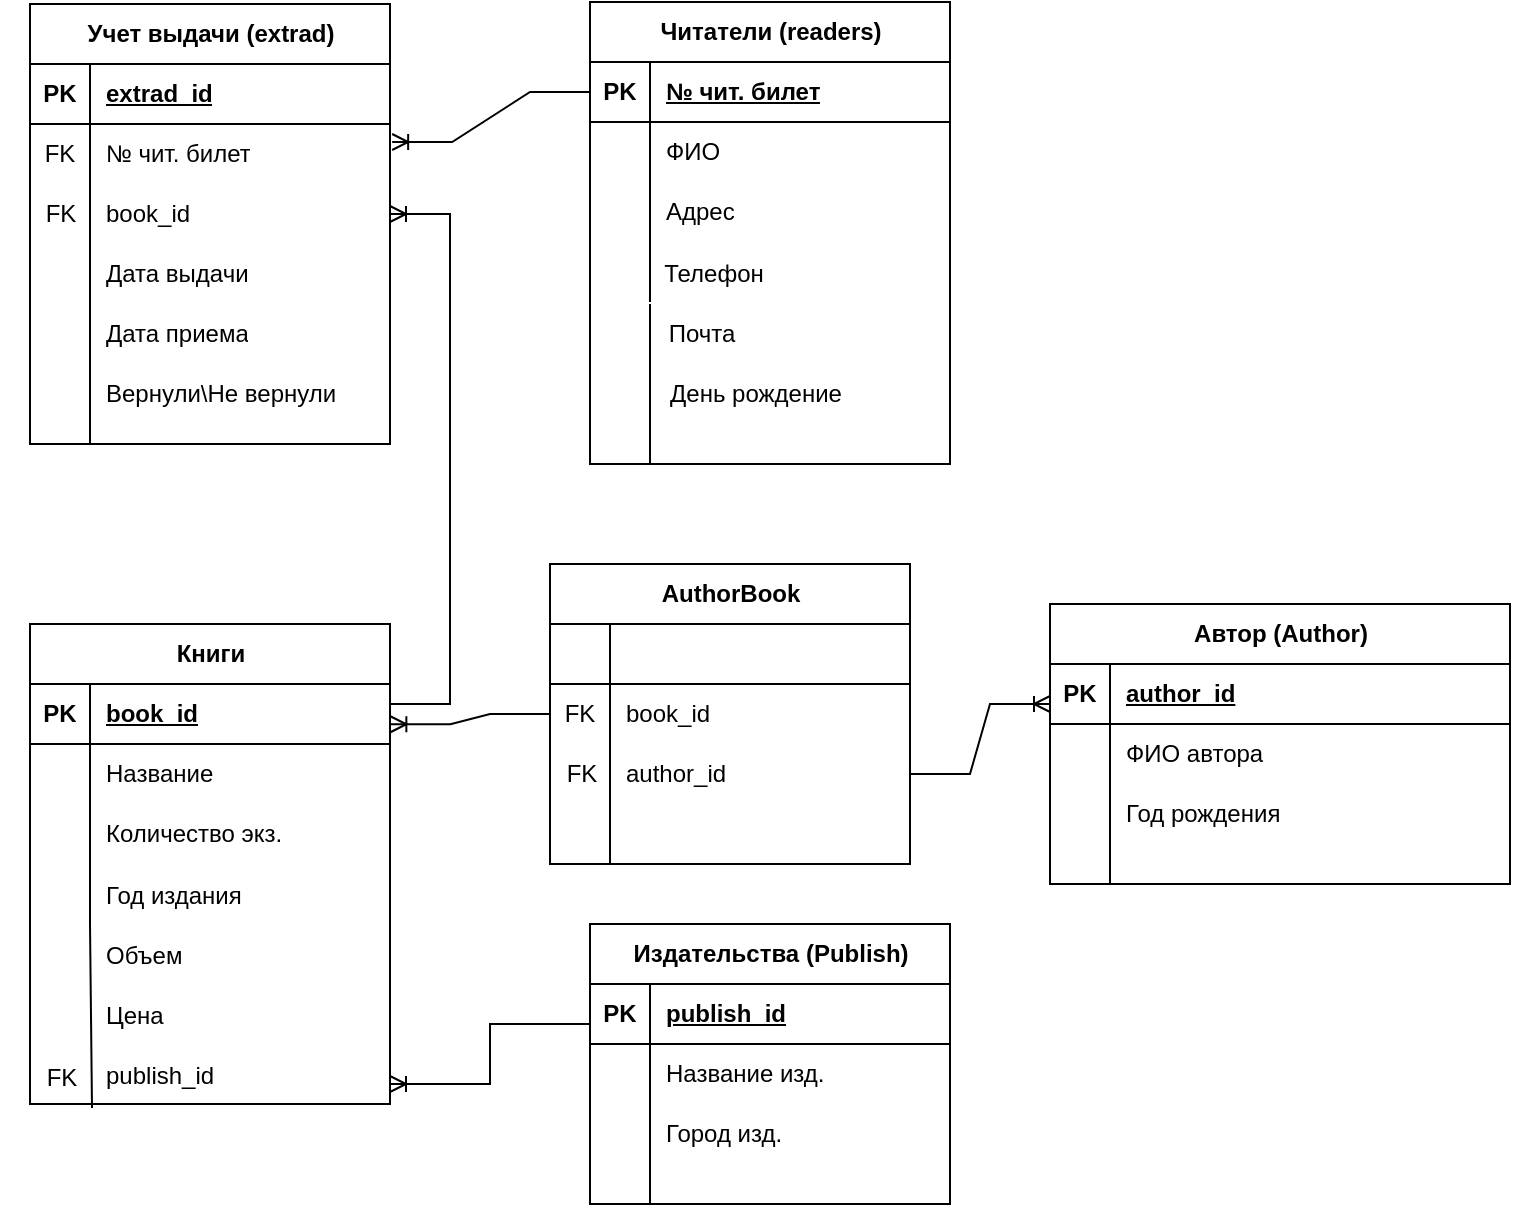 <mxfile version="21.7.5" type="device">
  <diagram name="Страница — 1" id="C-OL06P7wiuilAWbBv1B">
    <mxGraphModel dx="1395" dy="659" grid="1" gridSize="10" guides="1" tooltips="1" connect="1" arrows="1" fold="1" page="1" pageScale="1" pageWidth="827" pageHeight="1169" math="0" shadow="0">
      <root>
        <mxCell id="0" />
        <mxCell id="1" parent="0" />
        <mxCell id="KnlwMleKlXEj3-79NeKB-1" value="Читатели (readers)" style="shape=table;startSize=30;container=1;collapsible=1;childLayout=tableLayout;fixedRows=1;rowLines=0;fontStyle=1;align=center;resizeLast=1;html=1;" parent="1" vertex="1">
          <mxGeometry x="360" y="49" width="180" height="231" as="geometry">
            <mxRectangle x="40" y="40" width="100" height="30" as="alternateBounds" />
          </mxGeometry>
        </mxCell>
        <mxCell id="KnlwMleKlXEj3-79NeKB-2" value="" style="shape=tableRow;horizontal=0;startSize=0;swimlaneHead=0;swimlaneBody=0;fillColor=none;collapsible=0;dropTarget=0;points=[[0,0.5],[1,0.5]];portConstraint=eastwest;top=0;left=0;right=0;bottom=1;" parent="KnlwMleKlXEj3-79NeKB-1" vertex="1">
          <mxGeometry y="30" width="180" height="30" as="geometry" />
        </mxCell>
        <mxCell id="KnlwMleKlXEj3-79NeKB-3" value="PK" style="shape=partialRectangle;connectable=0;fillColor=none;top=0;left=0;bottom=0;right=0;fontStyle=1;overflow=hidden;whiteSpace=wrap;html=1;" parent="KnlwMleKlXEj3-79NeKB-2" vertex="1">
          <mxGeometry width="30" height="30" as="geometry">
            <mxRectangle width="30" height="30" as="alternateBounds" />
          </mxGeometry>
        </mxCell>
        <mxCell id="KnlwMleKlXEj3-79NeKB-4" value="№ чит. билет" style="shape=partialRectangle;connectable=0;fillColor=none;top=0;left=0;bottom=0;right=0;align=left;spacingLeft=6;fontStyle=5;overflow=hidden;whiteSpace=wrap;html=1;" parent="KnlwMleKlXEj3-79NeKB-2" vertex="1">
          <mxGeometry x="30" width="150" height="30" as="geometry">
            <mxRectangle width="150" height="30" as="alternateBounds" />
          </mxGeometry>
        </mxCell>
        <mxCell id="KnlwMleKlXEj3-79NeKB-8" value="" style="shape=tableRow;horizontal=0;startSize=0;swimlaneHead=0;swimlaneBody=0;fillColor=none;collapsible=0;dropTarget=0;points=[[0,0.5],[1,0.5]];portConstraint=eastwest;top=0;left=0;right=0;bottom=0;" parent="KnlwMleKlXEj3-79NeKB-1" vertex="1">
          <mxGeometry y="60" width="180" height="30" as="geometry" />
        </mxCell>
        <mxCell id="KnlwMleKlXEj3-79NeKB-9" value="" style="shape=partialRectangle;connectable=0;fillColor=none;top=0;left=0;bottom=0;right=0;editable=1;overflow=hidden;whiteSpace=wrap;html=1;" parent="KnlwMleKlXEj3-79NeKB-8" vertex="1">
          <mxGeometry width="30" height="30" as="geometry">
            <mxRectangle width="30" height="30" as="alternateBounds" />
          </mxGeometry>
        </mxCell>
        <mxCell id="KnlwMleKlXEj3-79NeKB-10" value="ФИО" style="shape=partialRectangle;connectable=0;fillColor=none;top=0;left=0;bottom=0;right=0;align=left;spacingLeft=6;overflow=hidden;whiteSpace=wrap;html=1;" parent="KnlwMleKlXEj3-79NeKB-8" vertex="1">
          <mxGeometry x="30" width="150" height="30" as="geometry">
            <mxRectangle width="150" height="30" as="alternateBounds" />
          </mxGeometry>
        </mxCell>
        <mxCell id="KnlwMleKlXEj3-79NeKB-11" value="" style="shape=tableRow;horizontal=0;startSize=0;swimlaneHead=0;swimlaneBody=0;fillColor=none;collapsible=0;dropTarget=0;points=[[0,0.5],[1,0.5]];portConstraint=eastwest;top=0;left=0;right=0;bottom=0;" parent="KnlwMleKlXEj3-79NeKB-1" vertex="1">
          <mxGeometry y="90" width="180" height="30" as="geometry" />
        </mxCell>
        <mxCell id="KnlwMleKlXEj3-79NeKB-12" value="" style="shape=partialRectangle;connectable=0;fillColor=none;top=0;left=0;bottom=0;right=0;editable=1;overflow=hidden;whiteSpace=wrap;html=1;" parent="KnlwMleKlXEj3-79NeKB-11" vertex="1">
          <mxGeometry width="30" height="30" as="geometry">
            <mxRectangle width="30" height="30" as="alternateBounds" />
          </mxGeometry>
        </mxCell>
        <mxCell id="KnlwMleKlXEj3-79NeKB-13" value="Адрес" style="shape=partialRectangle;connectable=0;fillColor=none;top=0;left=0;bottom=0;right=0;align=left;spacingLeft=6;overflow=hidden;whiteSpace=wrap;html=1;" parent="KnlwMleKlXEj3-79NeKB-11" vertex="1">
          <mxGeometry x="30" width="150" height="30" as="geometry">
            <mxRectangle width="150" height="30" as="alternateBounds" />
          </mxGeometry>
        </mxCell>
        <mxCell id="KnlwMleKlXEj3-79NeKB-5" value="" style="shape=tableRow;horizontal=0;startSize=0;swimlaneHead=0;swimlaneBody=0;fillColor=none;collapsible=0;dropTarget=0;points=[[0,0.5],[1,0.5]];portConstraint=eastwest;top=0;left=0;right=0;bottom=0;" parent="KnlwMleKlXEj3-79NeKB-1" vertex="1">
          <mxGeometry y="120" width="180" height="30" as="geometry" />
        </mxCell>
        <mxCell id="KnlwMleKlXEj3-79NeKB-6" value="" style="shape=partialRectangle;connectable=0;fillColor=none;top=0;left=0;bottom=0;right=0;editable=1;overflow=hidden;whiteSpace=wrap;html=1;" parent="KnlwMleKlXEj3-79NeKB-5" vertex="1">
          <mxGeometry width="30" height="30" as="geometry">
            <mxRectangle width="30" height="30" as="alternateBounds" />
          </mxGeometry>
        </mxCell>
        <mxCell id="KnlwMleKlXEj3-79NeKB-7" value="" style="shape=partialRectangle;connectable=0;fillColor=none;top=0;left=0;bottom=0;right=0;align=left;spacingLeft=6;overflow=hidden;whiteSpace=wrap;html=1;" parent="KnlwMleKlXEj3-79NeKB-5" vertex="1">
          <mxGeometry x="30" width="150" height="30" as="geometry">
            <mxRectangle width="150" height="30" as="alternateBounds" />
          </mxGeometry>
        </mxCell>
        <mxCell id="KnlwMleKlXEj3-79NeKB-14" value="Книги" style="shape=table;startSize=30;container=1;collapsible=1;childLayout=tableLayout;fixedRows=1;rowLines=0;fontStyle=1;align=center;resizeLast=1;html=1;" parent="1" vertex="1">
          <mxGeometry x="80" y="360" width="180" height="240" as="geometry">
            <mxRectangle x="350" y="40" width="70" height="30" as="alternateBounds" />
          </mxGeometry>
        </mxCell>
        <mxCell id="KnlwMleKlXEj3-79NeKB-15" value="" style="shape=tableRow;horizontal=0;startSize=0;swimlaneHead=0;swimlaneBody=0;fillColor=none;collapsible=0;dropTarget=0;points=[[0,0.5],[1,0.5]];portConstraint=eastwest;top=0;left=0;right=0;bottom=1;" parent="KnlwMleKlXEj3-79NeKB-14" vertex="1">
          <mxGeometry y="30" width="180" height="30" as="geometry" />
        </mxCell>
        <mxCell id="KnlwMleKlXEj3-79NeKB-16" value="PK" style="shape=partialRectangle;connectable=0;fillColor=none;top=0;left=0;bottom=0;right=0;fontStyle=1;overflow=hidden;whiteSpace=wrap;html=1;" parent="KnlwMleKlXEj3-79NeKB-15" vertex="1">
          <mxGeometry width="30" height="30" as="geometry">
            <mxRectangle width="30" height="30" as="alternateBounds" />
          </mxGeometry>
        </mxCell>
        <mxCell id="KnlwMleKlXEj3-79NeKB-17" value="book_id" style="shape=partialRectangle;connectable=0;fillColor=none;top=0;left=0;bottom=0;right=0;align=left;spacingLeft=6;fontStyle=5;overflow=hidden;whiteSpace=wrap;html=1;" parent="KnlwMleKlXEj3-79NeKB-15" vertex="1">
          <mxGeometry x="30" width="150" height="30" as="geometry">
            <mxRectangle width="150" height="30" as="alternateBounds" />
          </mxGeometry>
        </mxCell>
        <mxCell id="KnlwMleKlXEj3-79NeKB-21" value="" style="shape=tableRow;horizontal=0;startSize=0;swimlaneHead=0;swimlaneBody=0;fillColor=none;collapsible=0;dropTarget=0;points=[[0,0.5],[1,0.5]];portConstraint=eastwest;top=0;left=0;right=0;bottom=0;" parent="KnlwMleKlXEj3-79NeKB-14" vertex="1">
          <mxGeometry y="60" width="180" height="30" as="geometry" />
        </mxCell>
        <mxCell id="KnlwMleKlXEj3-79NeKB-22" value="" style="shape=partialRectangle;connectable=0;fillColor=none;top=0;left=0;bottom=0;right=0;editable=1;overflow=hidden;whiteSpace=wrap;html=1;" parent="KnlwMleKlXEj3-79NeKB-21" vertex="1">
          <mxGeometry width="30" height="30" as="geometry">
            <mxRectangle width="30" height="30" as="alternateBounds" />
          </mxGeometry>
        </mxCell>
        <mxCell id="KnlwMleKlXEj3-79NeKB-23" value="Название" style="shape=partialRectangle;connectable=0;fillColor=none;top=0;left=0;bottom=0;right=0;align=left;spacingLeft=6;overflow=hidden;whiteSpace=wrap;html=1;" parent="KnlwMleKlXEj3-79NeKB-21" vertex="1">
          <mxGeometry x="30" width="150" height="30" as="geometry">
            <mxRectangle width="150" height="30" as="alternateBounds" />
          </mxGeometry>
        </mxCell>
        <mxCell id="KnlwMleKlXEj3-79NeKB-18" value="" style="shape=tableRow;horizontal=0;startSize=0;swimlaneHead=0;swimlaneBody=0;fillColor=none;collapsible=0;dropTarget=0;points=[[0,0.5],[1,0.5]];portConstraint=eastwest;top=0;left=0;right=0;bottom=0;" parent="KnlwMleKlXEj3-79NeKB-14" vertex="1">
          <mxGeometry y="90" width="180" height="30" as="geometry" />
        </mxCell>
        <mxCell id="KnlwMleKlXEj3-79NeKB-19" value="" style="shape=partialRectangle;connectable=0;fillColor=none;top=0;left=0;bottom=0;right=0;editable=1;overflow=hidden;whiteSpace=wrap;html=1;" parent="KnlwMleKlXEj3-79NeKB-18" vertex="1">
          <mxGeometry width="30" height="30" as="geometry">
            <mxRectangle width="30" height="30" as="alternateBounds" />
          </mxGeometry>
        </mxCell>
        <mxCell id="KnlwMleKlXEj3-79NeKB-20" value="" style="shape=partialRectangle;connectable=0;fillColor=none;top=0;left=0;bottom=0;right=0;align=left;spacingLeft=6;overflow=hidden;whiteSpace=wrap;html=1;" parent="KnlwMleKlXEj3-79NeKB-18" vertex="1">
          <mxGeometry x="30" width="150" height="30" as="geometry">
            <mxRectangle width="150" height="30" as="alternateBounds" />
          </mxGeometry>
        </mxCell>
        <mxCell id="KnlwMleKlXEj3-79NeKB-24" value="" style="shape=tableRow;horizontal=0;startSize=0;swimlaneHead=0;swimlaneBody=0;fillColor=none;collapsible=0;dropTarget=0;points=[[0,0.5],[1,0.5]];portConstraint=eastwest;top=0;left=0;right=0;bottom=0;" parent="KnlwMleKlXEj3-79NeKB-14" vertex="1">
          <mxGeometry y="120" width="180" height="30" as="geometry" />
        </mxCell>
        <mxCell id="KnlwMleKlXEj3-79NeKB-25" value="" style="shape=partialRectangle;connectable=0;fillColor=none;top=0;left=0;bottom=0;right=0;editable=1;overflow=hidden;whiteSpace=wrap;html=1;" parent="KnlwMleKlXEj3-79NeKB-24" vertex="1">
          <mxGeometry width="30" height="30" as="geometry">
            <mxRectangle width="30" height="30" as="alternateBounds" />
          </mxGeometry>
        </mxCell>
        <mxCell id="KnlwMleKlXEj3-79NeKB-26" value="" style="shape=partialRectangle;connectable=0;fillColor=none;top=0;left=0;bottom=0;right=0;align=left;spacingLeft=6;overflow=hidden;whiteSpace=wrap;html=1;" parent="KnlwMleKlXEj3-79NeKB-24" vertex="1">
          <mxGeometry x="30" width="150" height="30" as="geometry">
            <mxRectangle width="150" height="30" as="alternateBounds" />
          </mxGeometry>
        </mxCell>
        <mxCell id="KnlwMleKlXEj3-79NeKB-27" value="Издательства (Publish)" style="shape=table;startSize=30;container=1;collapsible=1;childLayout=tableLayout;fixedRows=1;rowLines=0;fontStyle=1;align=center;resizeLast=1;html=1;" parent="1" vertex="1">
          <mxGeometry x="360" y="510" width="180" height="140" as="geometry">
            <mxRectangle x="620" y="40" width="120" height="30" as="alternateBounds" />
          </mxGeometry>
        </mxCell>
        <mxCell id="KnlwMleKlXEj3-79NeKB-28" value="" style="shape=tableRow;horizontal=0;startSize=0;swimlaneHead=0;swimlaneBody=0;fillColor=none;collapsible=0;dropTarget=0;points=[[0,0.5],[1,0.5]];portConstraint=eastwest;top=0;left=0;right=0;bottom=1;" parent="KnlwMleKlXEj3-79NeKB-27" vertex="1">
          <mxGeometry y="30" width="180" height="30" as="geometry" />
        </mxCell>
        <mxCell id="KnlwMleKlXEj3-79NeKB-29" value="PK" style="shape=partialRectangle;connectable=0;fillColor=none;top=0;left=0;bottom=0;right=0;fontStyle=1;overflow=hidden;whiteSpace=wrap;html=1;" parent="KnlwMleKlXEj3-79NeKB-28" vertex="1">
          <mxGeometry width="30" height="30" as="geometry">
            <mxRectangle width="30" height="30" as="alternateBounds" />
          </mxGeometry>
        </mxCell>
        <mxCell id="KnlwMleKlXEj3-79NeKB-30" value="publish_id" style="shape=partialRectangle;connectable=0;fillColor=none;top=0;left=0;bottom=0;right=0;align=left;spacingLeft=6;fontStyle=5;overflow=hidden;whiteSpace=wrap;html=1;" parent="KnlwMleKlXEj3-79NeKB-28" vertex="1">
          <mxGeometry x="30" width="150" height="30" as="geometry">
            <mxRectangle width="150" height="30" as="alternateBounds" />
          </mxGeometry>
        </mxCell>
        <mxCell id="KnlwMleKlXEj3-79NeKB-31" value="" style="shape=tableRow;horizontal=0;startSize=0;swimlaneHead=0;swimlaneBody=0;fillColor=none;collapsible=0;dropTarget=0;points=[[0,0.5],[1,0.5]];portConstraint=eastwest;top=0;left=0;right=0;bottom=0;" parent="KnlwMleKlXEj3-79NeKB-27" vertex="1">
          <mxGeometry y="60" width="180" height="30" as="geometry" />
        </mxCell>
        <mxCell id="KnlwMleKlXEj3-79NeKB-32" value="" style="shape=partialRectangle;connectable=0;fillColor=none;top=0;left=0;bottom=0;right=0;editable=1;overflow=hidden;whiteSpace=wrap;html=1;" parent="KnlwMleKlXEj3-79NeKB-31" vertex="1">
          <mxGeometry width="30" height="30" as="geometry">
            <mxRectangle width="30" height="30" as="alternateBounds" />
          </mxGeometry>
        </mxCell>
        <mxCell id="KnlwMleKlXEj3-79NeKB-33" value="Название изд." style="shape=partialRectangle;connectable=0;fillColor=none;top=0;left=0;bottom=0;right=0;align=left;spacingLeft=6;overflow=hidden;whiteSpace=wrap;html=1;" parent="KnlwMleKlXEj3-79NeKB-31" vertex="1">
          <mxGeometry x="30" width="150" height="30" as="geometry">
            <mxRectangle width="150" height="30" as="alternateBounds" />
          </mxGeometry>
        </mxCell>
        <mxCell id="KnlwMleKlXEj3-79NeKB-34" value="" style="shape=tableRow;horizontal=0;startSize=0;swimlaneHead=0;swimlaneBody=0;fillColor=none;collapsible=0;dropTarget=0;points=[[0,0.5],[1,0.5]];portConstraint=eastwest;top=0;left=0;right=0;bottom=0;" parent="KnlwMleKlXEj3-79NeKB-27" vertex="1">
          <mxGeometry y="90" width="180" height="30" as="geometry" />
        </mxCell>
        <mxCell id="KnlwMleKlXEj3-79NeKB-35" value="" style="shape=partialRectangle;connectable=0;fillColor=none;top=0;left=0;bottom=0;right=0;editable=1;overflow=hidden;whiteSpace=wrap;html=1;" parent="KnlwMleKlXEj3-79NeKB-34" vertex="1">
          <mxGeometry width="30" height="30" as="geometry">
            <mxRectangle width="30" height="30" as="alternateBounds" />
          </mxGeometry>
        </mxCell>
        <mxCell id="KnlwMleKlXEj3-79NeKB-36" value="Город изд." style="shape=partialRectangle;connectable=0;fillColor=none;top=0;left=0;bottom=0;right=0;align=left;spacingLeft=6;overflow=hidden;whiteSpace=wrap;html=1;" parent="KnlwMleKlXEj3-79NeKB-34" vertex="1">
          <mxGeometry x="30" width="150" height="30" as="geometry">
            <mxRectangle width="150" height="30" as="alternateBounds" />
          </mxGeometry>
        </mxCell>
        <mxCell id="KnlwMleKlXEj3-79NeKB-37" value="" style="shape=tableRow;horizontal=0;startSize=0;swimlaneHead=0;swimlaneBody=0;fillColor=none;collapsible=0;dropTarget=0;points=[[0,0.5],[1,0.5]];portConstraint=eastwest;top=0;left=0;right=0;bottom=0;" parent="KnlwMleKlXEj3-79NeKB-27" vertex="1">
          <mxGeometry y="120" width="180" height="20" as="geometry" />
        </mxCell>
        <mxCell id="KnlwMleKlXEj3-79NeKB-38" value="" style="shape=partialRectangle;connectable=0;fillColor=none;top=0;left=0;bottom=0;right=0;editable=1;overflow=hidden;whiteSpace=wrap;html=1;" parent="KnlwMleKlXEj3-79NeKB-37" vertex="1">
          <mxGeometry width="30" height="20" as="geometry">
            <mxRectangle width="30" height="20" as="alternateBounds" />
          </mxGeometry>
        </mxCell>
        <mxCell id="KnlwMleKlXEj3-79NeKB-39" value="" style="shape=partialRectangle;connectable=0;fillColor=none;top=0;left=0;bottom=0;right=0;align=left;spacingLeft=6;overflow=hidden;whiteSpace=wrap;html=1;" parent="KnlwMleKlXEj3-79NeKB-37" vertex="1">
          <mxGeometry x="30" width="150" height="20" as="geometry">
            <mxRectangle width="150" height="20" as="alternateBounds" />
          </mxGeometry>
        </mxCell>
        <mxCell id="KnlwMleKlXEj3-79NeKB-40" value="Телефон" style="text;html=1;strokeColor=none;fillColor=none;align=center;verticalAlign=middle;whiteSpace=wrap;rounded=0;" parent="1" vertex="1">
          <mxGeometry x="392" y="170" width="60" height="30" as="geometry" />
        </mxCell>
        <mxCell id="KnlwMleKlXEj3-79NeKB-42" value="" style="endArrow=none;html=1;rounded=0;entryX=0;entryY=0;entryDx=0;entryDy=0;" parent="1" edge="1">
          <mxGeometry width="50" height="50" relative="1" as="geometry">
            <mxPoint x="390" y="280" as="sourcePoint" />
            <mxPoint x="390" y="200" as="targetPoint" />
          </mxGeometry>
        </mxCell>
        <mxCell id="KnlwMleKlXEj3-79NeKB-43" value="Год издания" style="shape=partialRectangle;connectable=0;fillColor=none;top=0;left=0;bottom=0;right=0;align=left;spacingLeft=6;overflow=hidden;whiteSpace=wrap;html=1;" parent="1" vertex="1">
          <mxGeometry x="110" y="481" width="150" height="30" as="geometry">
            <mxRectangle width="150" height="30" as="alternateBounds" />
          </mxGeometry>
        </mxCell>
        <mxCell id="KnlwMleKlXEj3-79NeKB-44" value="Объем" style="shape=partialRectangle;connectable=0;fillColor=none;top=0;left=0;bottom=0;right=0;align=left;spacingLeft=6;overflow=hidden;whiteSpace=wrap;html=1;" parent="1" vertex="1">
          <mxGeometry x="110" y="511" width="150" height="30" as="geometry">
            <mxRectangle width="150" height="30" as="alternateBounds" />
          </mxGeometry>
        </mxCell>
        <mxCell id="KnlwMleKlXEj3-79NeKB-45" value="Цена" style="shape=partialRectangle;connectable=0;fillColor=none;top=0;left=0;bottom=0;right=0;align=left;spacingLeft=6;overflow=hidden;whiteSpace=wrap;html=1;" parent="1" vertex="1">
          <mxGeometry x="110" y="541" width="150" height="30" as="geometry">
            <mxRectangle width="150" height="30" as="alternateBounds" />
          </mxGeometry>
        </mxCell>
        <mxCell id="KnlwMleKlXEj3-79NeKB-46" value="Количество экз." style="shape=partialRectangle;connectable=0;fillColor=none;top=0;left=0;bottom=0;right=0;align=left;spacingLeft=6;overflow=hidden;whiteSpace=wrap;html=1;" parent="1" vertex="1">
          <mxGeometry x="110" y="450" width="150" height="30" as="geometry">
            <mxRectangle width="150" height="30" as="alternateBounds" />
          </mxGeometry>
        </mxCell>
        <mxCell id="KnlwMleKlXEj3-79NeKB-47" value="" style="endArrow=none;html=1;rounded=0;exitX=0.75;exitY=1;exitDx=0;exitDy=0;" parent="1" edge="1" source="Z2ScdAVIzCzeAUfe-y8U-25">
          <mxGeometry width="50" height="50" relative="1" as="geometry">
            <mxPoint x="110" y="640" as="sourcePoint" />
            <mxPoint x="110" y="510" as="targetPoint" />
          </mxGeometry>
        </mxCell>
        <mxCell id="Z2ScdAVIzCzeAUfe-y8U-1" value="Учет выдачи (extrad)" style="shape=table;startSize=30;container=1;collapsible=1;childLayout=tableLayout;fixedRows=1;rowLines=0;fontStyle=1;align=center;resizeLast=1;html=1;" parent="1" vertex="1">
          <mxGeometry x="80" y="50" width="180" height="220" as="geometry" />
        </mxCell>
        <mxCell id="Z2ScdAVIzCzeAUfe-y8U-2" value="" style="shape=tableRow;horizontal=0;startSize=0;swimlaneHead=0;swimlaneBody=0;fillColor=none;collapsible=0;dropTarget=0;points=[[0,0.5],[1,0.5]];portConstraint=eastwest;top=0;left=0;right=0;bottom=1;" parent="Z2ScdAVIzCzeAUfe-y8U-1" vertex="1">
          <mxGeometry y="30" width="180" height="30" as="geometry" />
        </mxCell>
        <mxCell id="Z2ScdAVIzCzeAUfe-y8U-3" value="PK" style="shape=partialRectangle;connectable=0;fillColor=none;top=0;left=0;bottom=0;right=0;fontStyle=1;overflow=hidden;whiteSpace=wrap;html=1;" parent="Z2ScdAVIzCzeAUfe-y8U-2" vertex="1">
          <mxGeometry width="30" height="30" as="geometry">
            <mxRectangle width="30" height="30" as="alternateBounds" />
          </mxGeometry>
        </mxCell>
        <mxCell id="Z2ScdAVIzCzeAUfe-y8U-4" value="extrad_id" style="shape=partialRectangle;connectable=0;fillColor=none;top=0;left=0;bottom=0;right=0;align=left;spacingLeft=6;fontStyle=5;overflow=hidden;whiteSpace=wrap;html=1;" parent="Z2ScdAVIzCzeAUfe-y8U-2" vertex="1">
          <mxGeometry x="30" width="150" height="30" as="geometry">
            <mxRectangle width="150" height="30" as="alternateBounds" />
          </mxGeometry>
        </mxCell>
        <mxCell id="Z2ScdAVIzCzeAUfe-y8U-5" value="" style="shape=tableRow;horizontal=0;startSize=0;swimlaneHead=0;swimlaneBody=0;fillColor=none;collapsible=0;dropTarget=0;points=[[0,0.5],[1,0.5]];portConstraint=eastwest;top=0;left=0;right=0;bottom=0;" parent="Z2ScdAVIzCzeAUfe-y8U-1" vertex="1">
          <mxGeometry y="60" width="180" height="30" as="geometry" />
        </mxCell>
        <mxCell id="Z2ScdAVIzCzeAUfe-y8U-6" value="" style="shape=partialRectangle;connectable=0;fillColor=none;top=0;left=0;bottom=0;right=0;editable=1;overflow=hidden;whiteSpace=wrap;html=1;" parent="Z2ScdAVIzCzeAUfe-y8U-5" vertex="1">
          <mxGeometry width="30" height="30" as="geometry">
            <mxRectangle width="30" height="30" as="alternateBounds" />
          </mxGeometry>
        </mxCell>
        <mxCell id="Z2ScdAVIzCzeAUfe-y8U-7" value="№ чит. билет" style="shape=partialRectangle;connectable=0;fillColor=none;top=0;left=0;bottom=0;right=0;align=left;spacingLeft=6;overflow=hidden;whiteSpace=wrap;html=1;" parent="Z2ScdAVIzCzeAUfe-y8U-5" vertex="1">
          <mxGeometry x="30" width="150" height="30" as="geometry">
            <mxRectangle width="150" height="30" as="alternateBounds" />
          </mxGeometry>
        </mxCell>
        <mxCell id="Z2ScdAVIzCzeAUfe-y8U-8" value="" style="shape=tableRow;horizontal=0;startSize=0;swimlaneHead=0;swimlaneBody=0;fillColor=none;collapsible=0;dropTarget=0;points=[[0,0.5],[1,0.5]];portConstraint=eastwest;top=0;left=0;right=0;bottom=0;" parent="Z2ScdAVIzCzeAUfe-y8U-1" vertex="1">
          <mxGeometry y="90" width="180" height="30" as="geometry" />
        </mxCell>
        <mxCell id="Z2ScdAVIzCzeAUfe-y8U-9" value="" style="shape=partialRectangle;connectable=0;fillColor=none;top=0;left=0;bottom=0;right=0;editable=1;overflow=hidden;whiteSpace=wrap;html=1;" parent="Z2ScdAVIzCzeAUfe-y8U-8" vertex="1">
          <mxGeometry width="30" height="30" as="geometry">
            <mxRectangle width="30" height="30" as="alternateBounds" />
          </mxGeometry>
        </mxCell>
        <mxCell id="Z2ScdAVIzCzeAUfe-y8U-10" value="book_id" style="shape=partialRectangle;connectable=0;fillColor=none;top=0;left=0;bottom=0;right=0;align=left;spacingLeft=6;overflow=hidden;whiteSpace=wrap;html=1;" parent="Z2ScdAVIzCzeAUfe-y8U-8" vertex="1">
          <mxGeometry x="30" width="150" height="30" as="geometry">
            <mxRectangle width="150" height="30" as="alternateBounds" />
          </mxGeometry>
        </mxCell>
        <mxCell id="Z2ScdAVIzCzeAUfe-y8U-11" value="" style="shape=tableRow;horizontal=0;startSize=0;swimlaneHead=0;swimlaneBody=0;fillColor=none;collapsible=0;dropTarget=0;points=[[0,0.5],[1,0.5]];portConstraint=eastwest;top=0;left=0;right=0;bottom=0;" parent="Z2ScdAVIzCzeAUfe-y8U-1" vertex="1">
          <mxGeometry y="120" width="180" height="30" as="geometry" />
        </mxCell>
        <mxCell id="Z2ScdAVIzCzeAUfe-y8U-12" value="" style="shape=partialRectangle;connectable=0;fillColor=none;top=0;left=0;bottom=0;right=0;editable=1;overflow=hidden;whiteSpace=wrap;html=1;" parent="Z2ScdAVIzCzeAUfe-y8U-11" vertex="1">
          <mxGeometry width="30" height="30" as="geometry">
            <mxRectangle width="30" height="30" as="alternateBounds" />
          </mxGeometry>
        </mxCell>
        <mxCell id="Z2ScdAVIzCzeAUfe-y8U-13" value="Дата выдачи" style="shape=partialRectangle;connectable=0;fillColor=none;top=0;left=0;bottom=0;right=0;align=left;spacingLeft=6;overflow=hidden;whiteSpace=wrap;html=1;" parent="Z2ScdAVIzCzeAUfe-y8U-11" vertex="1">
          <mxGeometry x="30" width="150" height="30" as="geometry">
            <mxRectangle width="150" height="30" as="alternateBounds" />
          </mxGeometry>
        </mxCell>
        <mxCell id="Z2ScdAVIzCzeAUfe-y8U-14" value="" style="endArrow=none;html=1;rounded=0;" parent="1" edge="1">
          <mxGeometry width="50" height="50" relative="1" as="geometry">
            <mxPoint x="110" y="270" as="sourcePoint" />
            <mxPoint x="110" y="200" as="targetPoint" />
          </mxGeometry>
        </mxCell>
        <mxCell id="Z2ScdAVIzCzeAUfe-y8U-15" value="Дата приема" style="shape=partialRectangle;connectable=0;fillColor=none;top=0;left=0;bottom=0;right=0;align=left;spacingLeft=6;overflow=hidden;whiteSpace=wrap;html=1;" parent="1" vertex="1">
          <mxGeometry x="110" y="200" width="150" height="30" as="geometry">
            <mxRectangle width="150" height="30" as="alternateBounds" />
          </mxGeometry>
        </mxCell>
        <mxCell id="Z2ScdAVIzCzeAUfe-y8U-16" value="Вернули\Не вернули" style="shape=partialRectangle;connectable=0;fillColor=none;top=0;left=0;bottom=0;right=0;align=left;spacingLeft=6;overflow=hidden;whiteSpace=wrap;html=1;" parent="1" vertex="1">
          <mxGeometry x="110" y="230" width="150" height="30" as="geometry">
            <mxRectangle width="150" height="30" as="alternateBounds" />
          </mxGeometry>
        </mxCell>
        <mxCell id="Z2ScdAVIzCzeAUfe-y8U-18" value="FK" style="text;html=1;strokeColor=none;fillColor=none;align=center;verticalAlign=middle;whiteSpace=wrap;rounded=0;" parent="1" vertex="1">
          <mxGeometry x="65" y="110" width="60" height="30" as="geometry" />
        </mxCell>
        <mxCell id="Z2ScdAVIzCzeAUfe-y8U-20" value="FK" style="text;html=1;strokeColor=none;fillColor=none;align=center;verticalAlign=middle;whiteSpace=wrap;rounded=0;" parent="1" vertex="1">
          <mxGeometry x="73" y="140" width="45" height="30" as="geometry" />
        </mxCell>
        <mxCell id="Z2ScdAVIzCzeAUfe-y8U-21" value="Почта" style="text;html=1;strokeColor=none;fillColor=none;align=center;verticalAlign=middle;whiteSpace=wrap;rounded=0;" parent="1" vertex="1">
          <mxGeometry x="386" y="200" width="60" height="30" as="geometry" />
        </mxCell>
        <mxCell id="Z2ScdAVIzCzeAUfe-y8U-23" value="День рождение" style="text;html=1;strokeColor=none;fillColor=none;align=center;verticalAlign=middle;whiteSpace=wrap;rounded=0;" parent="1" vertex="1">
          <mxGeometry x="386" y="230" width="114" height="30" as="geometry" />
        </mxCell>
        <mxCell id="Z2ScdAVIzCzeAUfe-y8U-24" value="publish_id" style="shape=partialRectangle;connectable=0;fillColor=none;top=0;left=0;bottom=0;right=0;align=left;spacingLeft=6;overflow=hidden;whiteSpace=wrap;html=1;" parent="1" vertex="1">
          <mxGeometry x="110" y="571" width="150" height="30" as="geometry">
            <mxRectangle width="150" height="30" as="alternateBounds" />
          </mxGeometry>
        </mxCell>
        <mxCell id="Z2ScdAVIzCzeAUfe-y8U-25" value="FK" style="text;html=1;strokeColor=none;fillColor=none;align=center;verticalAlign=middle;whiteSpace=wrap;rounded=0;" parent="1" vertex="1">
          <mxGeometry x="66" y="572" width="60" height="30" as="geometry" />
        </mxCell>
        <mxCell id="Z2ScdAVIzCzeAUfe-y8U-26" value="Автор (Author)" style="shape=table;startSize=30;container=1;collapsible=1;childLayout=tableLayout;fixedRows=1;rowLines=0;fontStyle=1;align=center;resizeLast=1;html=1;" parent="1" vertex="1">
          <mxGeometry x="590" y="350" width="230" height="140" as="geometry">
            <mxRectangle x="620" y="40" width="120" height="30" as="alternateBounds" />
          </mxGeometry>
        </mxCell>
        <mxCell id="Z2ScdAVIzCzeAUfe-y8U-27" value="" style="shape=tableRow;horizontal=0;startSize=0;swimlaneHead=0;swimlaneBody=0;fillColor=none;collapsible=0;dropTarget=0;points=[[0,0.5],[1,0.5]];portConstraint=eastwest;top=0;left=0;right=0;bottom=1;" parent="Z2ScdAVIzCzeAUfe-y8U-26" vertex="1">
          <mxGeometry y="30" width="230" height="30" as="geometry" />
        </mxCell>
        <mxCell id="Z2ScdAVIzCzeAUfe-y8U-28" value="PK" style="shape=partialRectangle;connectable=0;fillColor=none;top=0;left=0;bottom=0;right=0;fontStyle=1;overflow=hidden;whiteSpace=wrap;html=1;" parent="Z2ScdAVIzCzeAUfe-y8U-27" vertex="1">
          <mxGeometry width="30" height="30" as="geometry">
            <mxRectangle width="30" height="30" as="alternateBounds" />
          </mxGeometry>
        </mxCell>
        <mxCell id="Z2ScdAVIzCzeAUfe-y8U-29" value="author_id" style="shape=partialRectangle;connectable=0;fillColor=none;top=0;left=0;bottom=0;right=0;align=left;spacingLeft=6;fontStyle=5;overflow=hidden;whiteSpace=wrap;html=1;" parent="Z2ScdAVIzCzeAUfe-y8U-27" vertex="1">
          <mxGeometry x="30" width="200" height="30" as="geometry">
            <mxRectangle width="200" height="30" as="alternateBounds" />
          </mxGeometry>
        </mxCell>
        <mxCell id="Z2ScdAVIzCzeAUfe-y8U-30" value="" style="shape=tableRow;horizontal=0;startSize=0;swimlaneHead=0;swimlaneBody=0;fillColor=none;collapsible=0;dropTarget=0;points=[[0,0.5],[1,0.5]];portConstraint=eastwest;top=0;left=0;right=0;bottom=0;" parent="Z2ScdAVIzCzeAUfe-y8U-26" vertex="1">
          <mxGeometry y="60" width="230" height="30" as="geometry" />
        </mxCell>
        <mxCell id="Z2ScdAVIzCzeAUfe-y8U-31" value="" style="shape=partialRectangle;connectable=0;fillColor=none;top=0;left=0;bottom=0;right=0;editable=1;overflow=hidden;whiteSpace=wrap;html=1;" parent="Z2ScdAVIzCzeAUfe-y8U-30" vertex="1">
          <mxGeometry width="30" height="30" as="geometry">
            <mxRectangle width="30" height="30" as="alternateBounds" />
          </mxGeometry>
        </mxCell>
        <mxCell id="Z2ScdAVIzCzeAUfe-y8U-32" value="ФИО автора" style="shape=partialRectangle;connectable=0;fillColor=none;top=0;left=0;bottom=0;right=0;align=left;spacingLeft=6;overflow=hidden;whiteSpace=wrap;html=1;" parent="Z2ScdAVIzCzeAUfe-y8U-30" vertex="1">
          <mxGeometry x="30" width="200" height="30" as="geometry">
            <mxRectangle width="200" height="30" as="alternateBounds" />
          </mxGeometry>
        </mxCell>
        <mxCell id="Z2ScdAVIzCzeAUfe-y8U-33" value="" style="shape=tableRow;horizontal=0;startSize=0;swimlaneHead=0;swimlaneBody=0;fillColor=none;collapsible=0;dropTarget=0;points=[[0,0.5],[1,0.5]];portConstraint=eastwest;top=0;left=0;right=0;bottom=0;" parent="Z2ScdAVIzCzeAUfe-y8U-26" vertex="1">
          <mxGeometry y="90" width="230" height="30" as="geometry" />
        </mxCell>
        <mxCell id="Z2ScdAVIzCzeAUfe-y8U-34" value="" style="shape=partialRectangle;connectable=0;fillColor=none;top=0;left=0;bottom=0;right=0;editable=1;overflow=hidden;whiteSpace=wrap;html=1;" parent="Z2ScdAVIzCzeAUfe-y8U-33" vertex="1">
          <mxGeometry width="30" height="30" as="geometry">
            <mxRectangle width="30" height="30" as="alternateBounds" />
          </mxGeometry>
        </mxCell>
        <mxCell id="Z2ScdAVIzCzeAUfe-y8U-35" value="Год рождения" style="shape=partialRectangle;connectable=0;fillColor=none;top=0;left=0;bottom=0;right=0;align=left;spacingLeft=6;overflow=hidden;whiteSpace=wrap;html=1;" parent="Z2ScdAVIzCzeAUfe-y8U-33" vertex="1">
          <mxGeometry x="30" width="200" height="30" as="geometry">
            <mxRectangle width="200" height="30" as="alternateBounds" />
          </mxGeometry>
        </mxCell>
        <mxCell id="Z2ScdAVIzCzeAUfe-y8U-36" value="" style="shape=tableRow;horizontal=0;startSize=0;swimlaneHead=0;swimlaneBody=0;fillColor=none;collapsible=0;dropTarget=0;points=[[0,0.5],[1,0.5]];portConstraint=eastwest;top=0;left=0;right=0;bottom=0;" parent="Z2ScdAVIzCzeAUfe-y8U-26" vertex="1">
          <mxGeometry y="120" width="230" height="20" as="geometry" />
        </mxCell>
        <mxCell id="Z2ScdAVIzCzeAUfe-y8U-37" value="" style="shape=partialRectangle;connectable=0;fillColor=none;top=0;left=0;bottom=0;right=0;editable=1;overflow=hidden;whiteSpace=wrap;html=1;" parent="Z2ScdAVIzCzeAUfe-y8U-36" vertex="1">
          <mxGeometry width="30" height="20" as="geometry">
            <mxRectangle width="30" height="20" as="alternateBounds" />
          </mxGeometry>
        </mxCell>
        <mxCell id="Z2ScdAVIzCzeAUfe-y8U-38" value="" style="shape=partialRectangle;connectable=0;fillColor=none;top=0;left=0;bottom=0;right=0;align=left;spacingLeft=6;overflow=hidden;whiteSpace=wrap;html=1;" parent="Z2ScdAVIzCzeAUfe-y8U-36" vertex="1">
          <mxGeometry x="30" width="200" height="20" as="geometry">
            <mxRectangle width="200" height="20" as="alternateBounds" />
          </mxGeometry>
        </mxCell>
        <mxCell id="Z2ScdAVIzCzeAUfe-y8U-40" value="" style="edgeStyle=entityRelationEdgeStyle;fontSize=12;html=1;endArrow=ERoneToMany;rounded=0;exitX=0;exitY=0.5;exitDx=0;exitDy=0;entryX=1.006;entryY=0.3;entryDx=0;entryDy=0;entryPerimeter=0;" parent="1" source="KnlwMleKlXEj3-79NeKB-2" target="Z2ScdAVIzCzeAUfe-y8U-5" edge="1">
          <mxGeometry width="100" height="100" relative="1" as="geometry">
            <mxPoint x="260" y="130" as="sourcePoint" />
            <mxPoint x="280" y="90" as="targetPoint" />
          </mxGeometry>
        </mxCell>
        <mxCell id="Z2ScdAVIzCzeAUfe-y8U-42" value="" style="edgeStyle=entityRelationEdgeStyle;fontSize=12;html=1;endArrow=ERoneToMany;rounded=0;" parent="1" target="Z2ScdAVIzCzeAUfe-y8U-8" edge="1">
          <mxGeometry width="100" height="100" relative="1" as="geometry">
            <mxPoint x="260" y="400" as="sourcePoint" />
            <mxPoint x="80" y="310" as="targetPoint" />
            <Array as="points">
              <mxPoint x="280" y="390" />
              <mxPoint x="270" y="390" />
              <mxPoint x="20" y="500" />
              <mxPoint x="10" y="340" />
              <mxPoint x="40" y="290" />
              <mxPoint x="10" y="320" />
              <mxPoint x="30" y="500" />
            </Array>
          </mxGeometry>
        </mxCell>
        <mxCell id="Z2ScdAVIzCzeAUfe-y8U-47" value="" style="edgeStyle=orthogonalEdgeStyle;fontSize=12;html=1;endArrow=ERoneToMany;rounded=0;exitX=0;exitY=0.5;exitDx=0;exitDy=0;" parent="1" source="KnlwMleKlXEj3-79NeKB-28" edge="1">
          <mxGeometry width="100" height="100" relative="1" as="geometry">
            <mxPoint x="560" y="560" as="sourcePoint" />
            <mxPoint x="260" y="590" as="targetPoint" />
            <Array as="points">
              <mxPoint x="360" y="560" />
              <mxPoint x="310" y="560" />
              <mxPoint x="310" y="590" />
            </Array>
          </mxGeometry>
        </mxCell>
        <mxCell id="pNsit1EI3Fy3XSFMxLAw-14" value="AuthorBook" style="shape=table;startSize=30;container=1;collapsible=1;childLayout=tableLayout;fixedRows=1;rowLines=0;fontStyle=1;align=center;resizeLast=1;html=1;" vertex="1" parent="1">
          <mxGeometry x="340" y="330" width="180" height="150" as="geometry" />
        </mxCell>
        <mxCell id="pNsit1EI3Fy3XSFMxLAw-15" value="" style="shape=tableRow;horizontal=0;startSize=0;swimlaneHead=0;swimlaneBody=0;fillColor=none;collapsible=0;dropTarget=0;points=[[0,0.5],[1,0.5]];portConstraint=eastwest;top=0;left=0;right=0;bottom=1;" vertex="1" parent="pNsit1EI3Fy3XSFMxLAw-14">
          <mxGeometry y="30" width="180" height="30" as="geometry" />
        </mxCell>
        <mxCell id="pNsit1EI3Fy3XSFMxLAw-16" value="" style="shape=partialRectangle;connectable=0;fillColor=none;top=0;left=0;bottom=0;right=0;fontStyle=1;overflow=hidden;whiteSpace=wrap;html=1;" vertex="1" parent="pNsit1EI3Fy3XSFMxLAw-15">
          <mxGeometry width="30" height="30" as="geometry">
            <mxRectangle width="30" height="30" as="alternateBounds" />
          </mxGeometry>
        </mxCell>
        <mxCell id="pNsit1EI3Fy3XSFMxLAw-17" value="" style="shape=partialRectangle;connectable=0;fillColor=none;top=0;left=0;bottom=0;right=0;align=left;spacingLeft=6;fontStyle=5;overflow=hidden;whiteSpace=wrap;html=1;" vertex="1" parent="pNsit1EI3Fy3XSFMxLAw-15">
          <mxGeometry x="30" width="150" height="30" as="geometry">
            <mxRectangle width="150" height="30" as="alternateBounds" />
          </mxGeometry>
        </mxCell>
        <mxCell id="pNsit1EI3Fy3XSFMxLAw-18" value="" style="shape=tableRow;horizontal=0;startSize=0;swimlaneHead=0;swimlaneBody=0;fillColor=none;collapsible=0;dropTarget=0;points=[[0,0.5],[1,0.5]];portConstraint=eastwest;top=0;left=0;right=0;bottom=0;" vertex="1" parent="pNsit1EI3Fy3XSFMxLAw-14">
          <mxGeometry y="60" width="180" height="30" as="geometry" />
        </mxCell>
        <mxCell id="pNsit1EI3Fy3XSFMxLAw-19" value="" style="shape=partialRectangle;connectable=0;fillColor=none;top=0;left=0;bottom=0;right=0;editable=1;overflow=hidden;whiteSpace=wrap;html=1;" vertex="1" parent="pNsit1EI3Fy3XSFMxLAw-18">
          <mxGeometry width="30" height="30" as="geometry">
            <mxRectangle width="30" height="30" as="alternateBounds" />
          </mxGeometry>
        </mxCell>
        <mxCell id="pNsit1EI3Fy3XSFMxLAw-20" value="book_id" style="shape=partialRectangle;connectable=0;fillColor=none;top=0;left=0;bottom=0;right=0;align=left;spacingLeft=6;overflow=hidden;whiteSpace=wrap;html=1;" vertex="1" parent="pNsit1EI3Fy3XSFMxLAw-18">
          <mxGeometry x="30" width="150" height="30" as="geometry">
            <mxRectangle width="150" height="30" as="alternateBounds" />
          </mxGeometry>
        </mxCell>
        <mxCell id="pNsit1EI3Fy3XSFMxLAw-21" value="" style="shape=tableRow;horizontal=0;startSize=0;swimlaneHead=0;swimlaneBody=0;fillColor=none;collapsible=0;dropTarget=0;points=[[0,0.5],[1,0.5]];portConstraint=eastwest;top=0;left=0;right=0;bottom=0;" vertex="1" parent="pNsit1EI3Fy3XSFMxLAw-14">
          <mxGeometry y="90" width="180" height="30" as="geometry" />
        </mxCell>
        <mxCell id="pNsit1EI3Fy3XSFMxLAw-22" value="" style="shape=partialRectangle;connectable=0;fillColor=none;top=0;left=0;bottom=0;right=0;editable=1;overflow=hidden;whiteSpace=wrap;html=1;" vertex="1" parent="pNsit1EI3Fy3XSFMxLAw-21">
          <mxGeometry width="30" height="30" as="geometry">
            <mxRectangle width="30" height="30" as="alternateBounds" />
          </mxGeometry>
        </mxCell>
        <mxCell id="pNsit1EI3Fy3XSFMxLAw-23" value="author_id" style="shape=partialRectangle;connectable=0;fillColor=none;top=0;left=0;bottom=0;right=0;align=left;spacingLeft=6;overflow=hidden;whiteSpace=wrap;html=1;" vertex="1" parent="pNsit1EI3Fy3XSFMxLAw-21">
          <mxGeometry x="30" width="150" height="30" as="geometry">
            <mxRectangle width="150" height="30" as="alternateBounds" />
          </mxGeometry>
        </mxCell>
        <mxCell id="pNsit1EI3Fy3XSFMxLAw-24" value="" style="shape=tableRow;horizontal=0;startSize=0;swimlaneHead=0;swimlaneBody=0;fillColor=none;collapsible=0;dropTarget=0;points=[[0,0.5],[1,0.5]];portConstraint=eastwest;top=0;left=0;right=0;bottom=0;" vertex="1" parent="pNsit1EI3Fy3XSFMxLAw-14">
          <mxGeometry y="120" width="180" height="30" as="geometry" />
        </mxCell>
        <mxCell id="pNsit1EI3Fy3XSFMxLAw-25" value="" style="shape=partialRectangle;connectable=0;fillColor=none;top=0;left=0;bottom=0;right=0;editable=1;overflow=hidden;whiteSpace=wrap;html=1;" vertex="1" parent="pNsit1EI3Fy3XSFMxLAw-24">
          <mxGeometry width="30" height="30" as="geometry">
            <mxRectangle width="30" height="30" as="alternateBounds" />
          </mxGeometry>
        </mxCell>
        <mxCell id="pNsit1EI3Fy3XSFMxLAw-26" value="" style="shape=partialRectangle;connectable=0;fillColor=none;top=0;left=0;bottom=0;right=0;align=left;spacingLeft=6;overflow=hidden;whiteSpace=wrap;html=1;" vertex="1" parent="pNsit1EI3Fy3XSFMxLAw-24">
          <mxGeometry x="30" width="150" height="30" as="geometry">
            <mxRectangle width="150" height="30" as="alternateBounds" />
          </mxGeometry>
        </mxCell>
        <mxCell id="pNsit1EI3Fy3XSFMxLAw-29" value="FK" style="text;html=1;strokeColor=none;fillColor=none;align=center;verticalAlign=middle;whiteSpace=wrap;rounded=0;" vertex="1" parent="1">
          <mxGeometry x="340" y="390" width="30" height="30" as="geometry" />
        </mxCell>
        <mxCell id="pNsit1EI3Fy3XSFMxLAw-30" value="FK" style="text;html=1;strokeColor=none;fillColor=none;align=center;verticalAlign=middle;whiteSpace=wrap;rounded=0;" vertex="1" parent="1">
          <mxGeometry x="326" y="420" width="60" height="30" as="geometry" />
        </mxCell>
        <mxCell id="pNsit1EI3Fy3XSFMxLAw-31" value="" style="edgeStyle=entityRelationEdgeStyle;fontSize=12;html=1;endArrow=ERoneToMany;rounded=0;entryX=1.001;entryY=0.671;entryDx=0;entryDy=0;entryPerimeter=0;" edge="1" parent="1" source="pNsit1EI3Fy3XSFMxLAw-29" target="KnlwMleKlXEj3-79NeKB-15">
          <mxGeometry width="100" height="100" relative="1" as="geometry">
            <mxPoint x="290" y="490" as="sourcePoint" />
            <mxPoint x="320" y="361.905" as="targetPoint" />
            <Array as="points">
              <mxPoint x="320" y="430" />
              <mxPoint x="310" y="400" />
              <mxPoint x="260" y="410" />
              <mxPoint x="270" y="420" />
              <mxPoint x="300" y="420" />
              <mxPoint x="290" y="430" />
            </Array>
          </mxGeometry>
        </mxCell>
        <mxCell id="pNsit1EI3Fy3XSFMxLAw-32" value="" style="edgeStyle=entityRelationEdgeStyle;fontSize=12;html=1;endArrow=ERoneToMany;rounded=0;exitX=1;exitY=0.5;exitDx=0;exitDy=0;" edge="1" parent="1" source="pNsit1EI3Fy3XSFMxLAw-21">
          <mxGeometry width="100" height="100" relative="1" as="geometry">
            <mxPoint x="490" y="500" as="sourcePoint" />
            <mxPoint x="590" y="400" as="targetPoint" />
          </mxGeometry>
        </mxCell>
      </root>
    </mxGraphModel>
  </diagram>
</mxfile>
